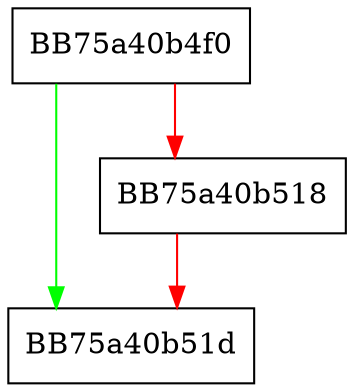 digraph thread_pool_work_callback {
  node [shape="box"];
  graph [splines=ortho];
  BB75a40b4f0 -> BB75a40b51d [color="green"];
  BB75a40b4f0 -> BB75a40b518 [color="red"];
  BB75a40b518 -> BB75a40b51d [color="red"];
}